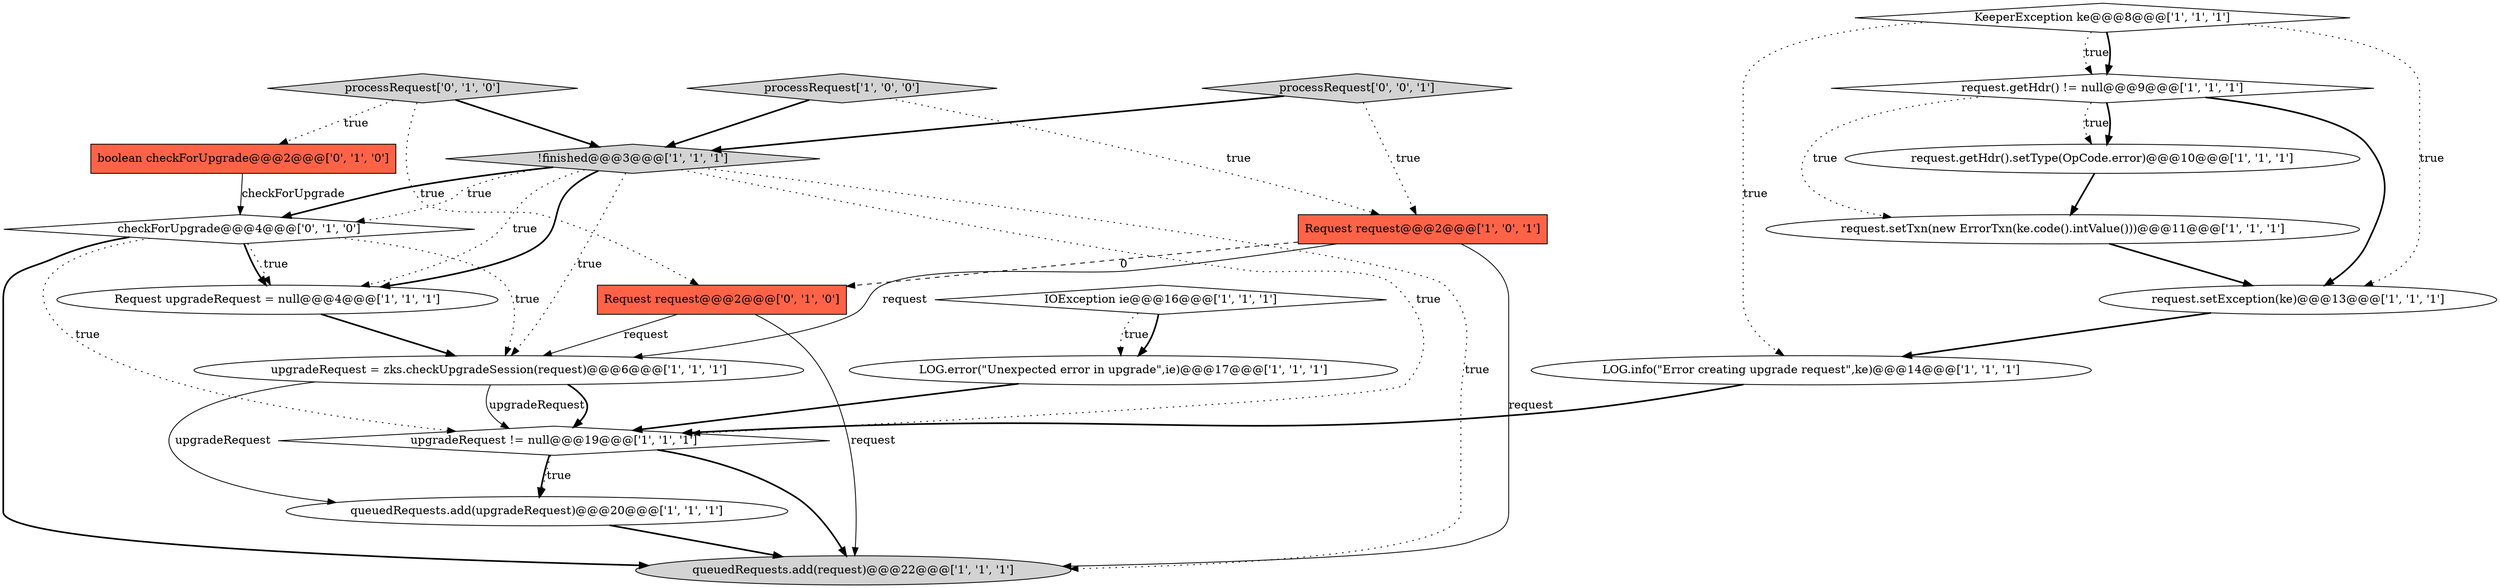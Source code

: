 digraph {
6 [style = filled, label = "processRequest['1', '0', '0']", fillcolor = lightgray, shape = diamond image = "AAA0AAABBB1BBB"];
11 [style = filled, label = "Request request@@@2@@@['1', '0', '1']", fillcolor = tomato, shape = box image = "AAA0AAABBB1BBB"];
3 [style = filled, label = "request.getHdr() != null@@@9@@@['1', '1', '1']", fillcolor = white, shape = diamond image = "AAA0AAABBB1BBB"];
9 [style = filled, label = "upgradeRequest != null@@@19@@@['1', '1', '1']", fillcolor = white, shape = diamond image = "AAA0AAABBB1BBB"];
15 [style = filled, label = "IOException ie@@@16@@@['1', '1', '1']", fillcolor = white, shape = diamond image = "AAA0AAABBB1BBB"];
10 [style = filled, label = "request.setException(ke)@@@13@@@['1', '1', '1']", fillcolor = white, shape = ellipse image = "AAA0AAABBB1BBB"];
8 [style = filled, label = "LOG.error(\"Unexpected error in upgrade\",ie)@@@17@@@['1', '1', '1']", fillcolor = white, shape = ellipse image = "AAA0AAABBB1BBB"];
2 [style = filled, label = "LOG.info(\"Error creating upgrade request\",ke)@@@14@@@['1', '1', '1']", fillcolor = white, shape = ellipse image = "AAA0AAABBB1BBB"];
4 [style = filled, label = "upgradeRequest = zks.checkUpgradeSession(request)@@@6@@@['1', '1', '1']", fillcolor = white, shape = ellipse image = "AAA0AAABBB1BBB"];
17 [style = filled, label = "Request request@@@2@@@['0', '1', '0']", fillcolor = tomato, shape = box image = "AAA1AAABBB2BBB"];
7 [style = filled, label = "!finished@@@3@@@['1', '1', '1']", fillcolor = lightgray, shape = diamond image = "AAA0AAABBB1BBB"];
1 [style = filled, label = "request.setTxn(new ErrorTxn(ke.code().intValue()))@@@11@@@['1', '1', '1']", fillcolor = white, shape = ellipse image = "AAA0AAABBB1BBB"];
12 [style = filled, label = "Request upgradeRequest = null@@@4@@@['1', '1', '1']", fillcolor = white, shape = ellipse image = "AAA0AAABBB1BBB"];
20 [style = filled, label = "processRequest['0', '0', '1']", fillcolor = lightgray, shape = diamond image = "AAA0AAABBB3BBB"];
5 [style = filled, label = "KeeperException ke@@@8@@@['1', '1', '1']", fillcolor = white, shape = diamond image = "AAA0AAABBB1BBB"];
16 [style = filled, label = "boolean checkForUpgrade@@@2@@@['0', '1', '0']", fillcolor = tomato, shape = box image = "AAA0AAABBB2BBB"];
14 [style = filled, label = "queuedRequests.add(upgradeRequest)@@@20@@@['1', '1', '1']", fillcolor = white, shape = ellipse image = "AAA0AAABBB1BBB"];
13 [style = filled, label = "queuedRequests.add(request)@@@22@@@['1', '1', '1']", fillcolor = lightgray, shape = ellipse image = "AAA0AAABBB1BBB"];
0 [style = filled, label = "request.getHdr().setType(OpCode.error)@@@10@@@['1', '1', '1']", fillcolor = white, shape = ellipse image = "AAA0AAABBB1BBB"];
18 [style = filled, label = "checkForUpgrade@@@4@@@['0', '1', '0']", fillcolor = white, shape = diamond image = "AAA1AAABBB2BBB"];
19 [style = filled, label = "processRequest['0', '1', '0']", fillcolor = lightgray, shape = diamond image = "AAA0AAABBB2BBB"];
3->10 [style = bold, label=""];
7->18 [style = dotted, label="true"];
7->4 [style = dotted, label="true"];
5->10 [style = dotted, label="true"];
8->9 [style = bold, label=""];
10->2 [style = bold, label=""];
1->10 [style = bold, label=""];
20->7 [style = bold, label=""];
9->14 [style = dotted, label="true"];
3->1 [style = dotted, label="true"];
5->3 [style = dotted, label="true"];
7->18 [style = bold, label=""];
7->12 [style = dotted, label="true"];
12->4 [style = bold, label=""];
9->13 [style = bold, label=""];
11->13 [style = solid, label="request"];
14->13 [style = bold, label=""];
18->13 [style = bold, label=""];
11->4 [style = solid, label="request"];
7->13 [style = dotted, label="true"];
11->17 [style = dashed, label="0"];
7->9 [style = dotted, label="true"];
4->9 [style = solid, label="upgradeRequest"];
18->12 [style = dotted, label="true"];
0->1 [style = bold, label=""];
3->0 [style = dotted, label="true"];
17->13 [style = solid, label="request"];
15->8 [style = dotted, label="true"];
19->16 [style = dotted, label="true"];
16->18 [style = solid, label="checkForUpgrade"];
2->9 [style = bold, label=""];
7->12 [style = bold, label=""];
18->4 [style = dotted, label="true"];
4->9 [style = bold, label=""];
3->0 [style = bold, label=""];
9->14 [style = bold, label=""];
19->17 [style = dotted, label="true"];
5->3 [style = bold, label=""];
18->12 [style = bold, label=""];
19->7 [style = bold, label=""];
6->7 [style = bold, label=""];
15->8 [style = bold, label=""];
18->9 [style = dotted, label="true"];
17->4 [style = solid, label="request"];
5->2 [style = dotted, label="true"];
4->14 [style = solid, label="upgradeRequest"];
20->11 [style = dotted, label="true"];
6->11 [style = dotted, label="true"];
}
